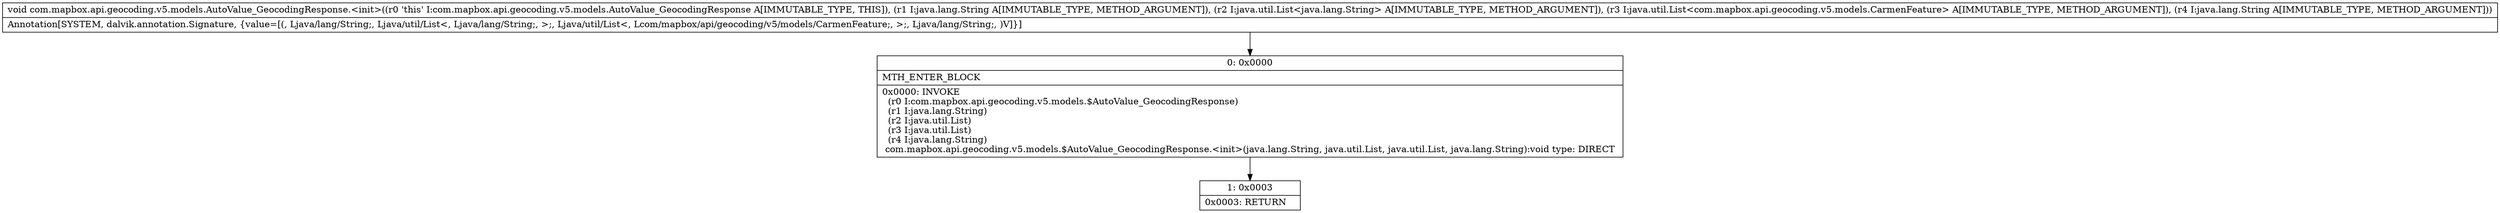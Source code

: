 digraph "CFG forcom.mapbox.api.geocoding.v5.models.AutoValue_GeocodingResponse.\<init\>(Ljava\/lang\/String;Ljava\/util\/List;Ljava\/util\/List;Ljava\/lang\/String;)V" {
Node_0 [shape=record,label="{0\:\ 0x0000|MTH_ENTER_BLOCK\l|0x0000: INVOKE  \l  (r0 I:com.mapbox.api.geocoding.v5.models.$AutoValue_GeocodingResponse)\l  (r1 I:java.lang.String)\l  (r2 I:java.util.List)\l  (r3 I:java.util.List)\l  (r4 I:java.lang.String)\l com.mapbox.api.geocoding.v5.models.$AutoValue_GeocodingResponse.\<init\>(java.lang.String, java.util.List, java.util.List, java.lang.String):void type: DIRECT \l}"];
Node_1 [shape=record,label="{1\:\ 0x0003|0x0003: RETURN   \l}"];
MethodNode[shape=record,label="{void com.mapbox.api.geocoding.v5.models.AutoValue_GeocodingResponse.\<init\>((r0 'this' I:com.mapbox.api.geocoding.v5.models.AutoValue_GeocodingResponse A[IMMUTABLE_TYPE, THIS]), (r1 I:java.lang.String A[IMMUTABLE_TYPE, METHOD_ARGUMENT]), (r2 I:java.util.List\<java.lang.String\> A[IMMUTABLE_TYPE, METHOD_ARGUMENT]), (r3 I:java.util.List\<com.mapbox.api.geocoding.v5.models.CarmenFeature\> A[IMMUTABLE_TYPE, METHOD_ARGUMENT]), (r4 I:java.lang.String A[IMMUTABLE_TYPE, METHOD_ARGUMENT]))  | Annotation[SYSTEM, dalvik.annotation.Signature, \{value=[(, Ljava\/lang\/String;, Ljava\/util\/List\<, Ljava\/lang\/String;, \>;, Ljava\/util\/List\<, Lcom\/mapbox\/api\/geocoding\/v5\/models\/CarmenFeature;, \>;, Ljava\/lang\/String;, )V]\}]\l}"];
MethodNode -> Node_0;
Node_0 -> Node_1;
}

